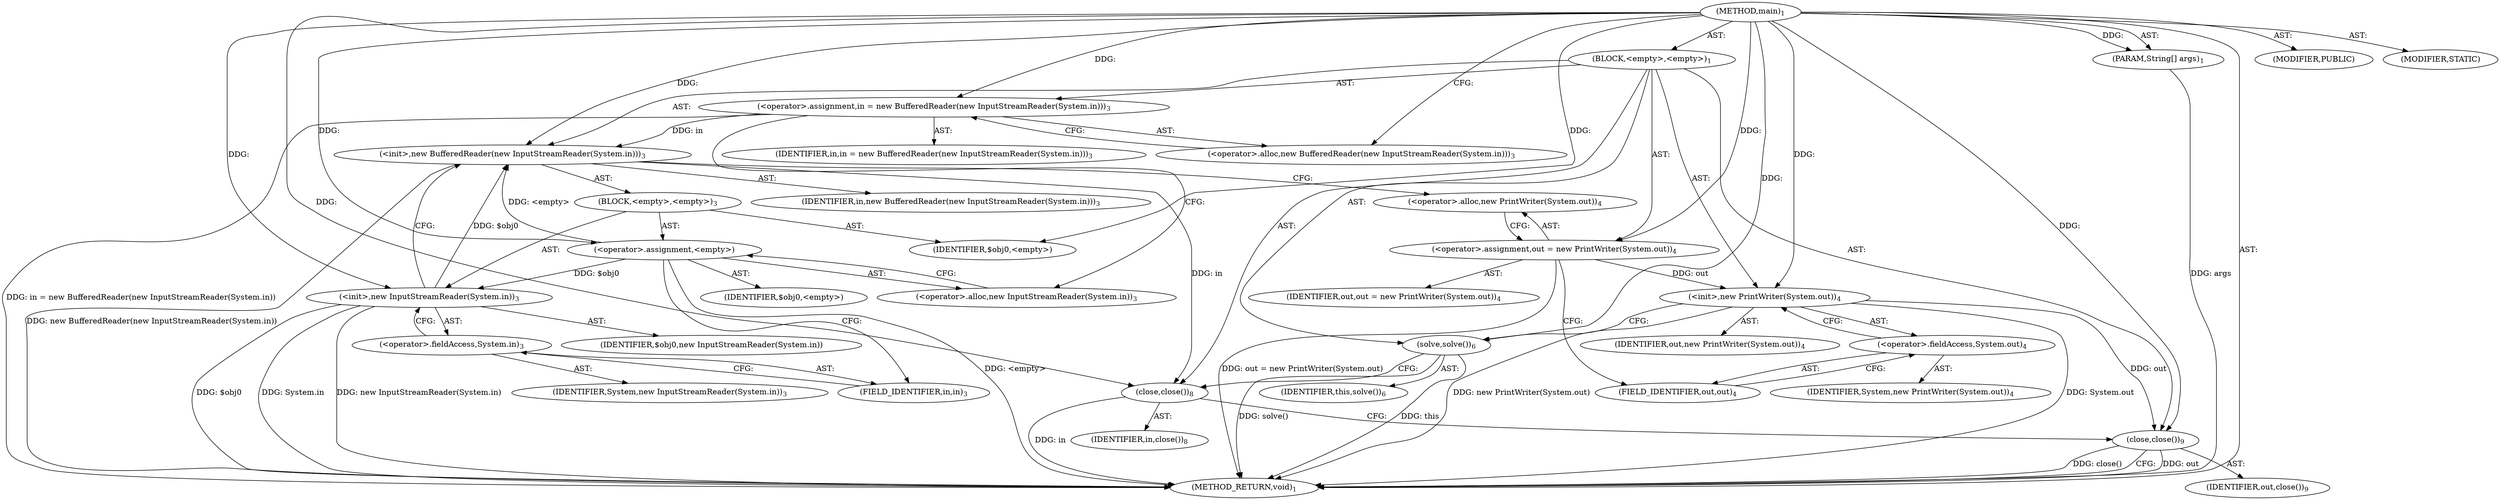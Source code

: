 digraph "main" {  
"17" [label = <(METHOD,main)<SUB>1</SUB>> ]
"18" [label = <(PARAM,String[] args)<SUB>1</SUB>> ]
"19" [label = <(BLOCK,&lt;empty&gt;,&lt;empty&gt;)<SUB>1</SUB>> ]
"20" [label = <(&lt;operator&gt;.assignment,in = new BufferedReader(new InputStreamReader(System.in)))<SUB>3</SUB>> ]
"21" [label = <(IDENTIFIER,in,in = new BufferedReader(new InputStreamReader(System.in)))<SUB>3</SUB>> ]
"22" [label = <(&lt;operator&gt;.alloc,new BufferedReader(new InputStreamReader(System.in)))<SUB>3</SUB>> ]
"23" [label = <(&lt;init&gt;,new BufferedReader(new InputStreamReader(System.in)))<SUB>3</SUB>> ]
"24" [label = <(IDENTIFIER,in,new BufferedReader(new InputStreamReader(System.in)))<SUB>3</SUB>> ]
"25" [label = <(BLOCK,&lt;empty&gt;,&lt;empty&gt;)<SUB>3</SUB>> ]
"26" [label = <(&lt;operator&gt;.assignment,&lt;empty&gt;)> ]
"27" [label = <(IDENTIFIER,$obj0,&lt;empty&gt;)> ]
"28" [label = <(&lt;operator&gt;.alloc,new InputStreamReader(System.in))<SUB>3</SUB>> ]
"29" [label = <(&lt;init&gt;,new InputStreamReader(System.in))<SUB>3</SUB>> ]
"30" [label = <(IDENTIFIER,$obj0,new InputStreamReader(System.in))> ]
"31" [label = <(&lt;operator&gt;.fieldAccess,System.in)<SUB>3</SUB>> ]
"32" [label = <(IDENTIFIER,System,new InputStreamReader(System.in))<SUB>3</SUB>> ]
"33" [label = <(FIELD_IDENTIFIER,in,in)<SUB>3</SUB>> ]
"34" [label = <(IDENTIFIER,$obj0,&lt;empty&gt;)> ]
"35" [label = <(&lt;operator&gt;.assignment,out = new PrintWriter(System.out))<SUB>4</SUB>> ]
"36" [label = <(IDENTIFIER,out,out = new PrintWriter(System.out))<SUB>4</SUB>> ]
"37" [label = <(&lt;operator&gt;.alloc,new PrintWriter(System.out))<SUB>4</SUB>> ]
"38" [label = <(&lt;init&gt;,new PrintWriter(System.out))<SUB>4</SUB>> ]
"39" [label = <(IDENTIFIER,out,new PrintWriter(System.out))<SUB>4</SUB>> ]
"40" [label = <(&lt;operator&gt;.fieldAccess,System.out)<SUB>4</SUB>> ]
"41" [label = <(IDENTIFIER,System,new PrintWriter(System.out))<SUB>4</SUB>> ]
"42" [label = <(FIELD_IDENTIFIER,out,out)<SUB>4</SUB>> ]
"43" [label = <(solve,solve())<SUB>6</SUB>> ]
"44" [label = <(IDENTIFIER,this,solve())<SUB>6</SUB>> ]
"45" [label = <(close,close())<SUB>8</SUB>> ]
"46" [label = <(IDENTIFIER,in,close())<SUB>8</SUB>> ]
"47" [label = <(close,close())<SUB>9</SUB>> ]
"48" [label = <(IDENTIFIER,out,close())<SUB>9</SUB>> ]
"49" [label = <(MODIFIER,PUBLIC)> ]
"50" [label = <(MODIFIER,STATIC)> ]
"51" [label = <(METHOD_RETURN,void)<SUB>1</SUB>> ]
  "17" -> "18"  [ label = "AST: "] 
  "17" -> "19"  [ label = "AST: "] 
  "17" -> "49"  [ label = "AST: "] 
  "17" -> "50"  [ label = "AST: "] 
  "17" -> "51"  [ label = "AST: "] 
  "19" -> "20"  [ label = "AST: "] 
  "19" -> "23"  [ label = "AST: "] 
  "19" -> "35"  [ label = "AST: "] 
  "19" -> "38"  [ label = "AST: "] 
  "19" -> "43"  [ label = "AST: "] 
  "19" -> "45"  [ label = "AST: "] 
  "19" -> "47"  [ label = "AST: "] 
  "20" -> "21"  [ label = "AST: "] 
  "20" -> "22"  [ label = "AST: "] 
  "23" -> "24"  [ label = "AST: "] 
  "23" -> "25"  [ label = "AST: "] 
  "25" -> "26"  [ label = "AST: "] 
  "25" -> "29"  [ label = "AST: "] 
  "25" -> "34"  [ label = "AST: "] 
  "26" -> "27"  [ label = "AST: "] 
  "26" -> "28"  [ label = "AST: "] 
  "29" -> "30"  [ label = "AST: "] 
  "29" -> "31"  [ label = "AST: "] 
  "31" -> "32"  [ label = "AST: "] 
  "31" -> "33"  [ label = "AST: "] 
  "35" -> "36"  [ label = "AST: "] 
  "35" -> "37"  [ label = "AST: "] 
  "38" -> "39"  [ label = "AST: "] 
  "38" -> "40"  [ label = "AST: "] 
  "40" -> "41"  [ label = "AST: "] 
  "40" -> "42"  [ label = "AST: "] 
  "43" -> "44"  [ label = "AST: "] 
  "45" -> "46"  [ label = "AST: "] 
  "47" -> "48"  [ label = "AST: "] 
  "20" -> "28"  [ label = "CFG: "] 
  "23" -> "37"  [ label = "CFG: "] 
  "35" -> "42"  [ label = "CFG: "] 
  "38" -> "43"  [ label = "CFG: "] 
  "43" -> "45"  [ label = "CFG: "] 
  "45" -> "47"  [ label = "CFG: "] 
  "47" -> "51"  [ label = "CFG: "] 
  "22" -> "20"  [ label = "CFG: "] 
  "37" -> "35"  [ label = "CFG: "] 
  "40" -> "38"  [ label = "CFG: "] 
  "26" -> "33"  [ label = "CFG: "] 
  "29" -> "23"  [ label = "CFG: "] 
  "42" -> "40"  [ label = "CFG: "] 
  "28" -> "26"  [ label = "CFG: "] 
  "31" -> "29"  [ label = "CFG: "] 
  "33" -> "31"  [ label = "CFG: "] 
  "17" -> "22"  [ label = "CFG: "] 
  "18" -> "51"  [ label = "DDG: args"] 
  "20" -> "51"  [ label = "DDG: in = new BufferedReader(new InputStreamReader(System.in))"] 
  "26" -> "51"  [ label = "DDG: &lt;empty&gt;"] 
  "29" -> "51"  [ label = "DDG: $obj0"] 
  "29" -> "51"  [ label = "DDG: System.in"] 
  "29" -> "51"  [ label = "DDG: new InputStreamReader(System.in)"] 
  "23" -> "51"  [ label = "DDG: new BufferedReader(new InputStreamReader(System.in))"] 
  "35" -> "51"  [ label = "DDG: out = new PrintWriter(System.out)"] 
  "38" -> "51"  [ label = "DDG: System.out"] 
  "38" -> "51"  [ label = "DDG: new PrintWriter(System.out)"] 
  "43" -> "51"  [ label = "DDG: solve()"] 
  "45" -> "51"  [ label = "DDG: in"] 
  "47" -> "51"  [ label = "DDG: out"] 
  "47" -> "51"  [ label = "DDG: close()"] 
  "43" -> "51"  [ label = "DDG: this"] 
  "17" -> "18"  [ label = "DDG: "] 
  "17" -> "20"  [ label = "DDG: "] 
  "17" -> "35"  [ label = "DDG: "] 
  "20" -> "23"  [ label = "DDG: in"] 
  "17" -> "23"  [ label = "DDG: "] 
  "26" -> "23"  [ label = "DDG: &lt;empty&gt;"] 
  "29" -> "23"  [ label = "DDG: $obj0"] 
  "35" -> "38"  [ label = "DDG: out"] 
  "17" -> "38"  [ label = "DDG: "] 
  "17" -> "43"  [ label = "DDG: "] 
  "23" -> "45"  [ label = "DDG: in"] 
  "17" -> "45"  [ label = "DDG: "] 
  "38" -> "47"  [ label = "DDG: out"] 
  "17" -> "47"  [ label = "DDG: "] 
  "17" -> "26"  [ label = "DDG: "] 
  "17" -> "34"  [ label = "DDG: "] 
  "26" -> "29"  [ label = "DDG: $obj0"] 
  "17" -> "29"  [ label = "DDG: "] 
}

